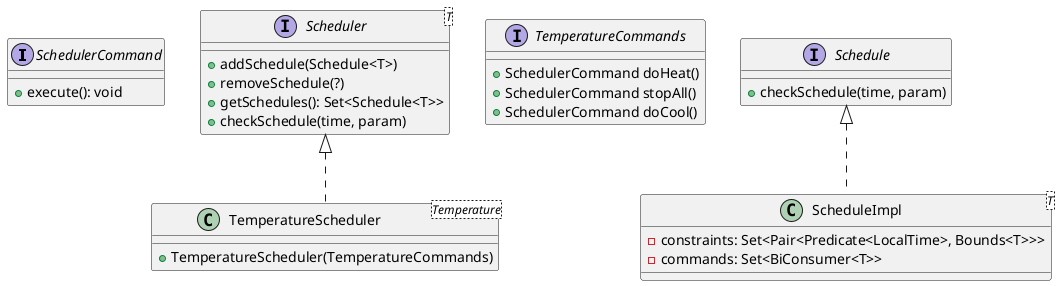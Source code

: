 @startuml

interface SchedulerCommand {
	+ execute(): void
}

interface Scheduler<T> {
	+ addSchedule(Schedule<T>)
	+ removeSchedule(?)
	+ getSchedules(): Set<Schedule<T>>
	+ checkSchedule(time, param)
}

interface TemperatureCommands {
	+ SchedulerCommand doHeat()
	+ SchedulerCommand stopAll()
	+ SchedulerCommand doCool()
}

class TemperatureScheduler<Temperature> implements Scheduler {
	+ TemperatureScheduler(TemperatureCommands)
}

interface Schedule {
	+ checkSchedule(time, param)
}

class ScheduleImpl<T> implements Schedule {
	' // - timeConstraints: Set<Predicate<LocalTime>>
	' // - paramConstraints: Set<Predicate<T>>
	- constraints: Set<Pair<Predicate<LocalTime>, Bounds<T>>>
	- commands: Set<BiConsumer<T>>
}

@enduml

